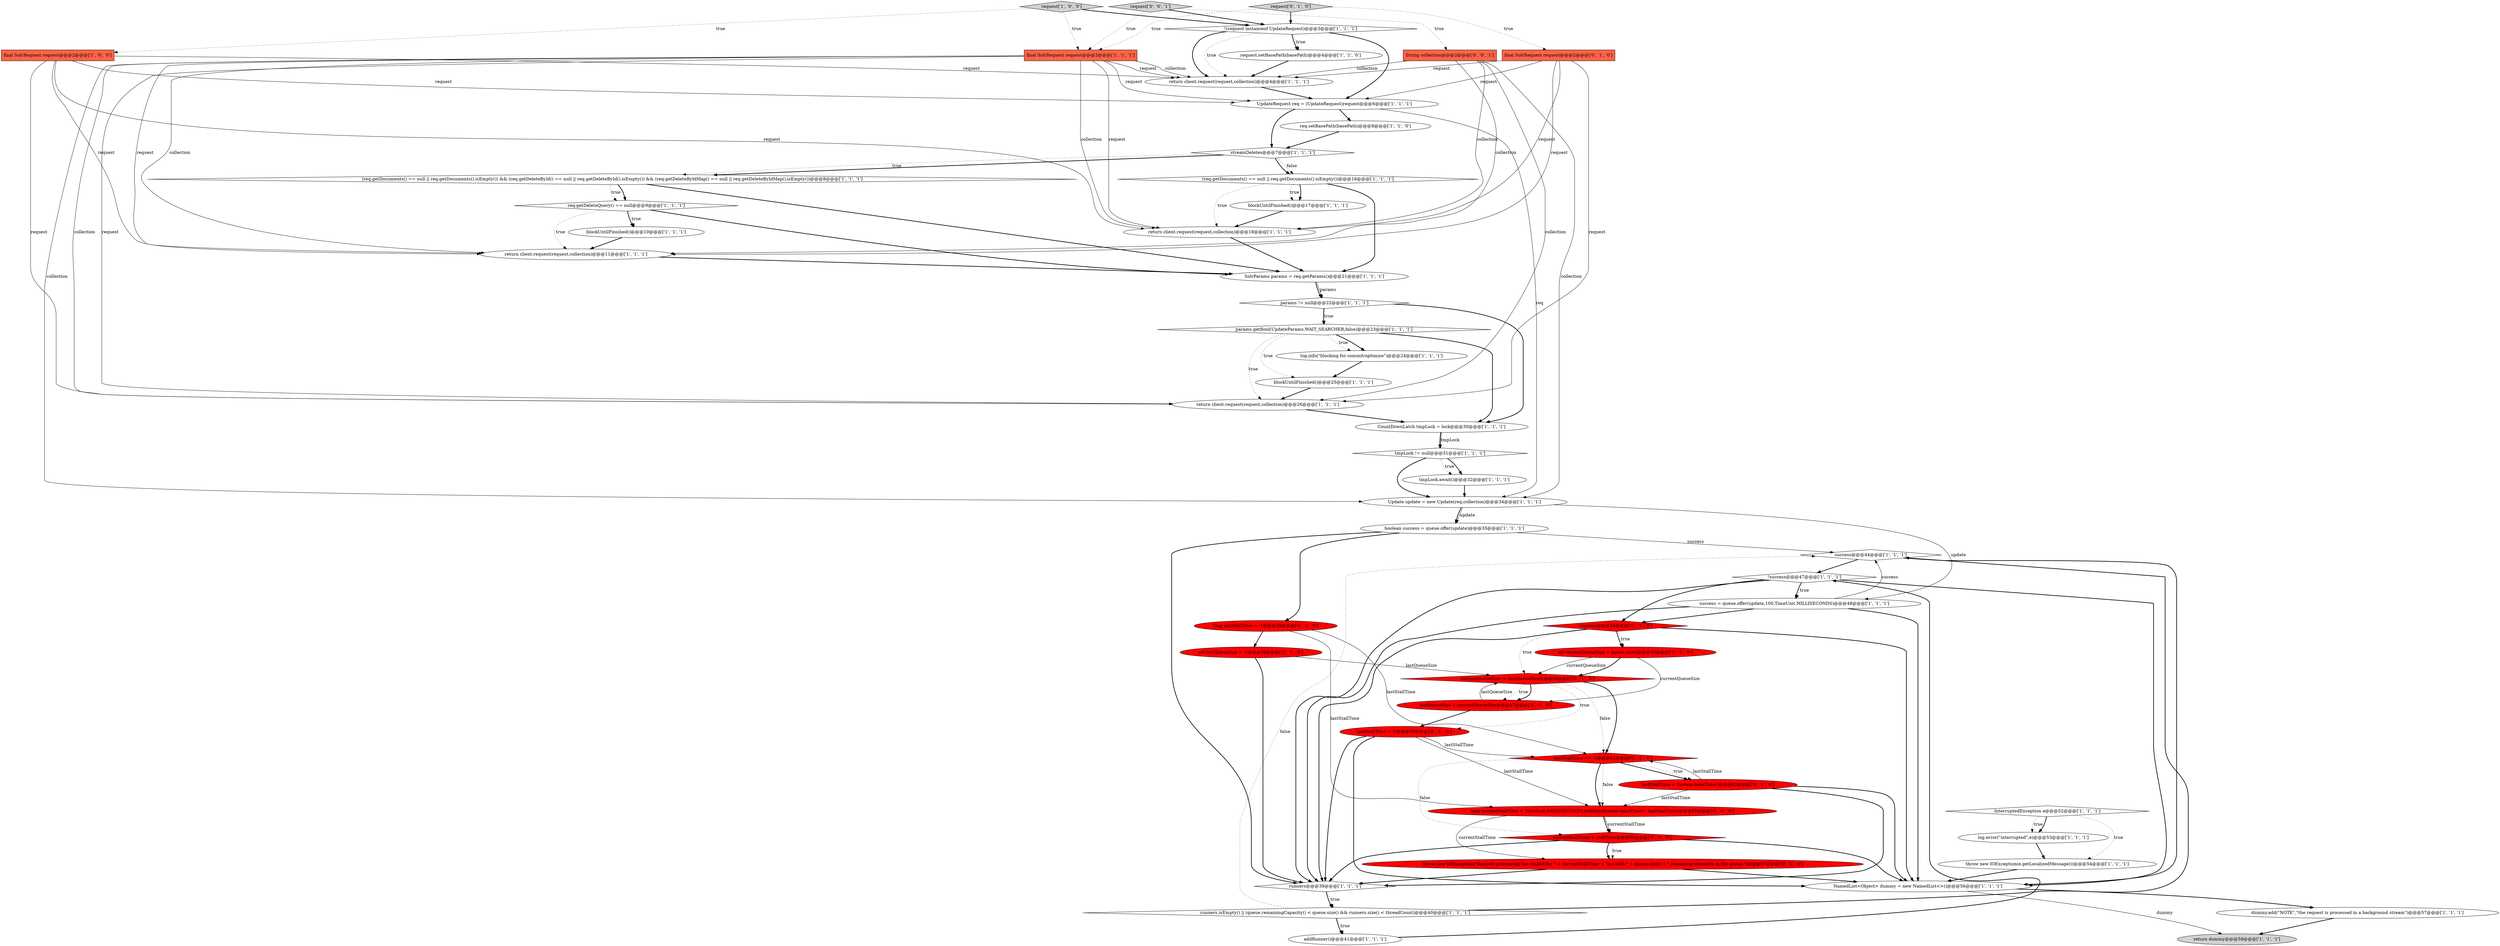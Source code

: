 digraph {
46 [style = filled, label = "request['0', '1', '0']", fillcolor = lightgray, shape = diamond image = "AAA0AAABBB2BBB"];
14 [style = filled, label = "return client.request(request,collection)@@@11@@@['1', '1', '1']", fillcolor = white, shape = ellipse image = "AAA0AAABBB1BBB"];
32 [style = filled, label = "tmpLock.await()@@@32@@@['1', '1', '1']", fillcolor = white, shape = ellipse image = "AAA0AAABBB1BBB"];
18 [style = filled, label = "addRunner()@@@41@@@['1', '1', '1']", fillcolor = white, shape = ellipse image = "AAA0AAABBB1BBB"];
3 [style = filled, label = "tmpLock != null@@@31@@@['1', '1', '1']", fillcolor = white, shape = diamond image = "AAA0AAABBB1BBB"];
1 [style = filled, label = "params != null@@@22@@@['1', '1', '1']", fillcolor = white, shape = diamond image = "AAA0AAABBB1BBB"];
9 [style = filled, label = "boolean success = queue.offer(update)@@@35@@@['1', '1', '1']", fillcolor = white, shape = ellipse image = "AAA0AAABBB1BBB"];
28 [style = filled, label = "params.getBool(UpdateParams.WAIT_SEARCHER,false)@@@23@@@['1', '1', '1']", fillcolor = white, shape = diamond image = "AAA0AAABBB1BBB"];
40 [style = filled, label = "lastStallTime = System.nanoTime()@@@62@@@['0', '1', '0']", fillcolor = red, shape = ellipse image = "AAA1AAABBB2BBB"];
43 [style = filled, label = "int currentQueueSize = queue.size()@@@55@@@['0', '1', '0']", fillcolor = red, shape = ellipse image = "AAA1AAABBB2BBB"];
22 [style = filled, label = "request['1', '0', '0']", fillcolor = lightgray, shape = diamond image = "AAA0AAABBB1BBB"];
37 [style = filled, label = "req.setBasePath(basePath)@@@8@@@['1', '1', '0']", fillcolor = white, shape = ellipse image = "AAA0AAABBB1BBB"];
24 [style = filled, label = "final SolrRequest request@@@2@@@['1', '1', '1']", fillcolor = tomato, shape = box image = "AAA0AAABBB1BBB"];
45 [style = filled, label = "lastStallTime = -1@@@58@@@['0', '1', '0']", fillcolor = red, shape = ellipse image = "AAA1AAABBB2BBB"];
16 [style = filled, label = "req.getDeleteQuery() == null@@@9@@@['1', '1', '1']", fillcolor = white, shape = diamond image = "AAA0AAABBB1BBB"];
13 [style = filled, label = "request.setBasePath(basePath)@@@4@@@['1', '1', '0']", fillcolor = white, shape = ellipse image = "AAA0AAABBB1BBB"];
50 [style = filled, label = "int lastQueueSize = -1@@@39@@@['0', '1', '0']", fillcolor = red, shape = ellipse image = "AAA1AAABBB2BBB"];
42 [style = filled, label = "final SolrRequest request@@@2@@@['0', '1', '0']", fillcolor = tomato, shape = box image = "AAA0AAABBB2BBB"];
23 [style = filled, label = "UpdateRequest req = (UpdateRequest)request@@@6@@@['1', '1', '1']", fillcolor = white, shape = ellipse image = "AAA0AAABBB1BBB"];
51 [style = filled, label = "lastStallTime == -1@@@61@@@['0', '1', '0']", fillcolor = red, shape = diamond image = "AAA1AAABBB2BBB"];
10 [style = filled, label = "return dummy@@@58@@@['1', '1', '1']", fillcolor = lightgray, shape = ellipse image = "AAA0AAABBB1BBB"];
7 [style = filled, label = "streamDeletes@@@7@@@['1', '1', '1']", fillcolor = white, shape = diamond image = "AAA0AAABBB1BBB"];
12 [style = filled, label = "log.error(\"interrupted\",e)@@@53@@@['1', '1', '1']", fillcolor = white, shape = ellipse image = "AAA0AAABBB1BBB"];
29 [style = filled, label = "runners.isEmpty() || (queue.remainingCapacity() < queue.size() && runners.size() < threadCount)@@@40@@@['1', '1', '1']", fillcolor = white, shape = diamond image = "AAA0AAABBB1BBB"];
39 [style = filled, label = "long currentStallTime = TimeUnit.NANOSECONDS.toMillis(System.nanoTime() - lastStallTime)@@@65@@@['0', '1', '0']", fillcolor = red, shape = ellipse image = "AAA1AAABBB2BBB"];
11 [style = filled, label = "CountDownLatch tmpLock = lock@@@30@@@['1', '1', '1']", fillcolor = white, shape = ellipse image = "AAA0AAABBB1BBB"];
4 [style = filled, label = "(req.getDocuments() == null || req.getDocuments().isEmpty())@@@16@@@['1', '1', '1']", fillcolor = white, shape = diamond image = "AAA0AAABBB1BBB"];
27 [style = filled, label = "log.info(\"blocking for commit/optimize\")@@@24@@@['1', '1', '1']", fillcolor = white, shape = ellipse image = "AAA0AAABBB1BBB"];
34 [style = filled, label = "success@@@44@@@['1', '1', '1']", fillcolor = white, shape = diamond image = "AAA0AAABBB1BBB"];
26 [style = filled, label = "Update update = new Update(req,collection)@@@34@@@['1', '1', '1']", fillcolor = white, shape = ellipse image = "AAA0AAABBB1BBB"];
19 [style = filled, label = "!success@@@47@@@['1', '1', '1']", fillcolor = white, shape = diamond image = "AAA0AAABBB1BBB"];
17 [style = filled, label = "!(request instanceof UpdateRequest)@@@3@@@['1', '1', '1']", fillcolor = white, shape = diamond image = "AAA0AAABBB1BBB"];
21 [style = filled, label = "throw new IOException(e.getLocalizedMessage())@@@54@@@['1', '1', '1']", fillcolor = white, shape = ellipse image = "AAA0AAABBB1BBB"];
53 [style = filled, label = "String collection@@@2@@@['0', '0', '1']", fillcolor = tomato, shape = box image = "AAA0AAABBB3BBB"];
2 [style = filled, label = "return client.request(request,collection)@@@18@@@['1', '1', '1']", fillcolor = white, shape = ellipse image = "AAA0AAABBB1BBB"];
52 [style = filled, label = "!success@@@54@@@['0', '1', '0']", fillcolor = red, shape = diamond image = "AAA1AAABBB2BBB"];
31 [style = filled, label = "InterruptedException e@@@52@@@['1', '1', '1']", fillcolor = white, shape = diamond image = "AAA0AAABBB1BBB"];
30 [style = filled, label = "success = queue.offer(update,100,TimeUnit.MILLISECONDS)@@@48@@@['1', '1', '1']", fillcolor = white, shape = ellipse image = "AAA0AAABBB1BBB"];
49 [style = filled, label = "currentQueueSize != lastQueueSize@@@56@@@['0', '1', '0']", fillcolor = red, shape = diamond image = "AAA1AAABBB2BBB"];
48 [style = filled, label = "throw new IOException(\"Request processing has stalled for \" + currentStallTime + \"ms with \" + queue.size() + \" remaining elements in the queue.\")@@@67@@@['0', '1', '0']", fillcolor = red, shape = ellipse image = "AAA1AAABBB2BBB"];
35 [style = filled, label = "blockUntilFinished()@@@10@@@['1', '1', '1']", fillcolor = white, shape = ellipse image = "AAA0AAABBB1BBB"];
41 [style = filled, label = "currentStallTime > stallTime@@@66@@@['0', '1', '0']", fillcolor = red, shape = diamond image = "AAA1AAABBB2BBB"];
44 [style = filled, label = "lastQueueSize = currentQueueSize@@@57@@@['0', '1', '0']", fillcolor = red, shape = ellipse image = "AAA1AAABBB2BBB"];
8 [style = filled, label = "(req.getDocuments() == null || req.getDocuments().isEmpty()) && (req.getDeleteById() == null || req.getDeleteById().isEmpty()) && (req.getDeleteByIdMap() == null || req.getDeleteByIdMap().isEmpty())@@@8@@@['1', '1', '1']", fillcolor = white, shape = diamond image = "AAA0AAABBB1BBB"];
33 [style = filled, label = "NamedList<Object> dummy = new NamedList<>()@@@56@@@['1', '1', '1']", fillcolor = white, shape = ellipse image = "AAA0AAABBB1BBB"];
5 [style = filled, label = "blockUntilFinished()@@@25@@@['1', '1', '1']", fillcolor = white, shape = ellipse image = "AAA0AAABBB1BBB"];
47 [style = filled, label = "long lastStallTime = -1@@@38@@@['0', '1', '0']", fillcolor = red, shape = ellipse image = "AAA1AAABBB2BBB"];
15 [style = filled, label = "return client.request(request,collection)@@@26@@@['1', '1', '1']", fillcolor = white, shape = ellipse image = "AAA0AAABBB1BBB"];
20 [style = filled, label = "runners@@@39@@@['1', '1', '1']", fillcolor = white, shape = diamond image = "AAA0AAABBB1BBB"];
25 [style = filled, label = "blockUntilFinished()@@@17@@@['1', '1', '1']", fillcolor = white, shape = ellipse image = "AAA0AAABBB1BBB"];
38 [style = filled, label = "SolrParams params = req.getParams()@@@21@@@['1', '1', '1']", fillcolor = white, shape = ellipse image = "AAA0AAABBB1BBB"];
36 [style = filled, label = "return client.request(request,collection)@@@4@@@['1', '1', '1']", fillcolor = white, shape = ellipse image = "AAA0AAABBB1BBB"];
54 [style = filled, label = "request['0', '0', '1']", fillcolor = lightgray, shape = diamond image = "AAA0AAABBB3BBB"];
0 [style = filled, label = "final SolrRequest request@@@2@@@['1', '0', '0']", fillcolor = tomato, shape = box image = "AAA0AAABBB1BBB"];
6 [style = filled, label = "dummy.add(\"NOTE\",\"the request is processed in a background stream\")@@@57@@@['1', '1', '1']", fillcolor = white, shape = ellipse image = "AAA0AAABBB1BBB"];
53->14 [style = solid, label="collection"];
8->16 [style = bold, label=""];
4->25 [style = bold, label=""];
30->20 [style = bold, label=""];
30->52 [style = bold, label=""];
24->15 [style = solid, label="collection"];
8->16 [style = dotted, label="true"];
28->15 [style = dotted, label="true"];
42->15 [style = solid, label="request"];
45->33 [style = bold, label=""];
24->26 [style = solid, label="collection"];
5->15 [style = bold, label=""];
46->24 [style = dotted, label="true"];
26->9 [style = bold, label=""];
49->51 [style = bold, label=""];
40->20 [style = bold, label=""];
29->34 [style = bold, label=""];
7->8 [style = bold, label=""];
41->20 [style = bold, label=""];
54->24 [style = dotted, label="true"];
33->10 [style = solid, label="dummy"];
29->18 [style = bold, label=""];
53->36 [style = solid, label="collection"];
50->49 [style = solid, label="lastQueueSize"];
17->36 [style = bold, label=""];
41->48 [style = bold, label=""];
31->21 [style = dotted, label="true"];
0->14 [style = solid, label="request"];
1->28 [style = bold, label=""];
40->51 [style = solid, label="lastStallTime"];
15->11 [style = bold, label=""];
53->26 [style = solid, label="collection"];
13->36 [style = bold, label=""];
51->39 [style = bold, label=""];
9->47 [style = bold, label=""];
28->27 [style = dotted, label="true"];
27->5 [style = bold, label=""];
9->34 [style = solid, label="success"];
24->36 [style = solid, label="request"];
31->12 [style = dotted, label="true"];
39->41 [style = solid, label="currentStallTime"];
29->18 [style = dotted, label="true"];
4->38 [style = bold, label=""];
11->3 [style = solid, label="tmpLock"];
0->2 [style = solid, label="request"];
34->19 [style = bold, label=""];
47->39 [style = solid, label="lastStallTime"];
24->15 [style = solid, label="request"];
12->21 [style = bold, label=""];
22->0 [style = dotted, label="true"];
19->20 [style = bold, label=""];
34->33 [style = bold, label=""];
18->19 [style = bold, label=""];
54->17 [style = bold, label=""];
42->2 [style = solid, label="request"];
14->38 [style = bold, label=""];
42->23 [style = solid, label="request"];
45->51 [style = solid, label="lastStallTime"];
22->24 [style = dotted, label="true"];
32->26 [style = bold, label=""];
8->38 [style = bold, label=""];
54->53 [style = dotted, label="true"];
25->2 [style = bold, label=""];
42->36 [style = solid, label="request"];
1->11 [style = bold, label=""];
0->15 [style = solid, label="request"];
41->48 [style = dotted, label="true"];
23->37 [style = bold, label=""];
43->44 [style = solid, label="currentQueueSize"];
49->44 [style = dotted, label="true"];
7->4 [style = dotted, label="false"];
23->26 [style = solid, label="req"];
16->14 [style = dotted, label="true"];
48->33 [style = bold, label=""];
22->17 [style = bold, label=""];
39->41 [style = bold, label=""];
38->1 [style = solid, label="params"];
23->7 [style = bold, label=""];
7->8 [style = dotted, label="true"];
44->45 [style = bold, label=""];
45->39 [style = solid, label="lastStallTime"];
4->2 [style = dotted, label="true"];
1->28 [style = dotted, label="true"];
19->33 [style = bold, label=""];
49->51 [style = dotted, label="false"];
30->33 [style = bold, label=""];
16->35 [style = dotted, label="true"];
52->33 [style = bold, label=""];
49->44 [style = bold, label=""];
53->2 [style = solid, label="collection"];
3->26 [style = bold, label=""];
24->23 [style = solid, label="request"];
9->20 [style = bold, label=""];
26->9 [style = solid, label="update"];
7->4 [style = bold, label=""];
45->20 [style = bold, label=""];
24->14 [style = solid, label="request"];
19->30 [style = dotted, label="true"];
43->49 [style = solid, label="currentQueueSize"];
35->14 [style = bold, label=""];
17->23 [style = bold, label=""];
31->12 [style = bold, label=""];
37->7 [style = bold, label=""];
47->50 [style = bold, label=""];
38->1 [style = bold, label=""];
49->45 [style = dotted, label="true"];
51->40 [style = bold, label=""];
52->43 [style = bold, label=""];
40->33 [style = bold, label=""];
30->34 [style = solid, label="success"];
40->39 [style = solid, label="lastStallTime"];
24->2 [style = solid, label="request"];
11->3 [style = bold, label=""];
42->14 [style = solid, label="request"];
6->10 [style = bold, label=""];
51->40 [style = dotted, label="true"];
17->13 [style = bold, label=""];
41->33 [style = bold, label=""];
24->2 [style = solid, label="collection"];
17->36 [style = dotted, label="true"];
53->15 [style = solid, label="collection"];
0->23 [style = solid, label="request"];
47->51 [style = solid, label="lastStallTime"];
39->48 [style = solid, label="currentStallTime"];
51->41 [style = dotted, label="false"];
24->36 [style = solid, label="collection"];
3->32 [style = dotted, label="true"];
52->49 [style = dotted, label="true"];
20->29 [style = bold, label=""];
24->14 [style = solid, label="collection"];
52->43 [style = dotted, label="true"];
33->6 [style = bold, label=""];
21->33 [style = bold, label=""];
28->11 [style = bold, label=""];
50->20 [style = bold, label=""];
4->25 [style = dotted, label="true"];
0->36 [style = solid, label="request"];
29->34 [style = dotted, label="false"];
51->39 [style = dotted, label="false"];
52->20 [style = bold, label=""];
2->38 [style = bold, label=""];
28->5 [style = dotted, label="true"];
36->23 [style = bold, label=""];
20->29 [style = dotted, label="true"];
48->20 [style = bold, label=""];
46->42 [style = dotted, label="true"];
43->49 [style = bold, label=""];
26->30 [style = solid, label="update"];
28->27 [style = bold, label=""];
16->35 [style = bold, label=""];
3->32 [style = bold, label=""];
17->13 [style = dotted, label="true"];
46->17 [style = bold, label=""];
44->49 [style = solid, label="lastQueueSize"];
16->38 [style = bold, label=""];
19->52 [style = bold, label=""];
19->30 [style = bold, label=""];
}
